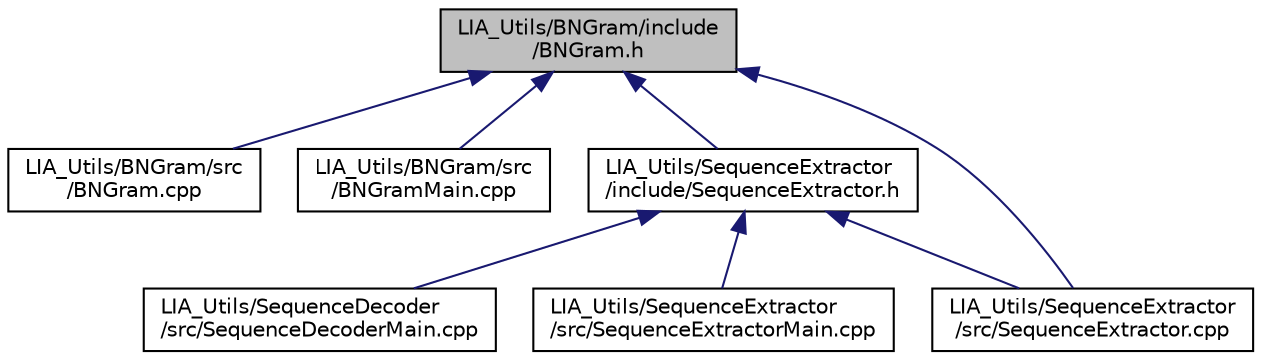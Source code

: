 digraph "LIA_Utils/BNGram/include/BNGram.h"
{
  edge [fontname="Helvetica",fontsize="10",labelfontname="Helvetica",labelfontsize="10"];
  node [fontname="Helvetica",fontsize="10",shape=record];
  Node1 [label="LIA_Utils/BNGram/include\l/BNGram.h",height=0.2,width=0.4,color="black", fillcolor="grey75", style="filled" fontcolor="black"];
  Node1 -> Node2 [dir="back",color="midnightblue",fontsize="10",style="solid",fontname="Helvetica"];
  Node2 [label="LIA_Utils/BNGram/src\l/BNGram.cpp",height=0.2,width=0.4,color="black", fillcolor="white", style="filled",URL="$BNGram_8cpp.html"];
  Node1 -> Node3 [dir="back",color="midnightblue",fontsize="10",style="solid",fontname="Helvetica"];
  Node3 [label="LIA_Utils/BNGram/src\l/BNGramMain.cpp",height=0.2,width=0.4,color="black", fillcolor="white", style="filled",URL="$BNGramMain_8cpp.html"];
  Node1 -> Node4 [dir="back",color="midnightblue",fontsize="10",style="solid",fontname="Helvetica"];
  Node4 [label="LIA_Utils/SequenceExtractor\l/include/SequenceExtractor.h",height=0.2,width=0.4,color="black", fillcolor="white", style="filled",URL="$SequenceExtractor_8h.html"];
  Node4 -> Node5 [dir="back",color="midnightblue",fontsize="10",style="solid",fontname="Helvetica"];
  Node5 [label="LIA_Utils/SequenceDecoder\l/src/SequenceDecoderMain.cpp",height=0.2,width=0.4,color="black", fillcolor="white", style="filled",URL="$SequenceDecoderMain_8cpp.html"];
  Node4 -> Node6 [dir="back",color="midnightblue",fontsize="10",style="solid",fontname="Helvetica"];
  Node6 [label="LIA_Utils/SequenceExtractor\l/src/SequenceExtractor.cpp",height=0.2,width=0.4,color="black", fillcolor="white", style="filled",URL="$SequenceExtractor_8cpp.html"];
  Node4 -> Node7 [dir="back",color="midnightblue",fontsize="10",style="solid",fontname="Helvetica"];
  Node7 [label="LIA_Utils/SequenceExtractor\l/src/SequenceExtractorMain.cpp",height=0.2,width=0.4,color="black", fillcolor="white", style="filled",URL="$SequenceExtractorMain_8cpp.html"];
  Node1 -> Node6 [dir="back",color="midnightblue",fontsize="10",style="solid",fontname="Helvetica"];
}

